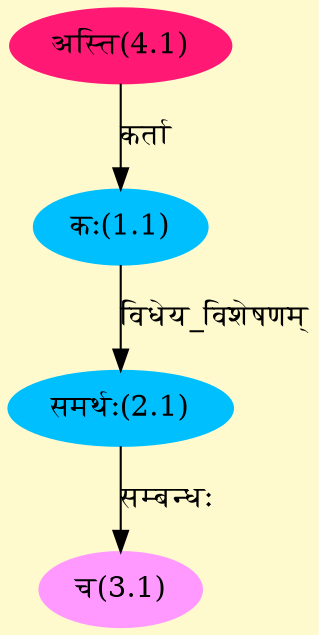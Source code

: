 digraph G{
rankdir=BT;
 compound=true;
 bgcolor="lemonchiffon1";
Node1_1 [style=filled, color="#00BFFF" label = "कः(1.1)"]
Node4_1 [style=filled, color="#FF1975" label = "अस्ति(4.1)"]
Node2_1 [style=filled, color="#00BFFF" label = "समर्थः(2.1)"]
Node3_1 [style=filled, color="#FF99FF" label = "च(3.1)"]
/* Start of Relations section */

Node1_1 -> Node4_1 [  label="कर्ता"  dir="back" ]
Node2_1 -> Node1_1 [  label="विधेय_विशेषणम्"  dir="back" ]
Node3_1 -> Node2_1 [  label="सम्बन्धः"  dir="back" ]
}
